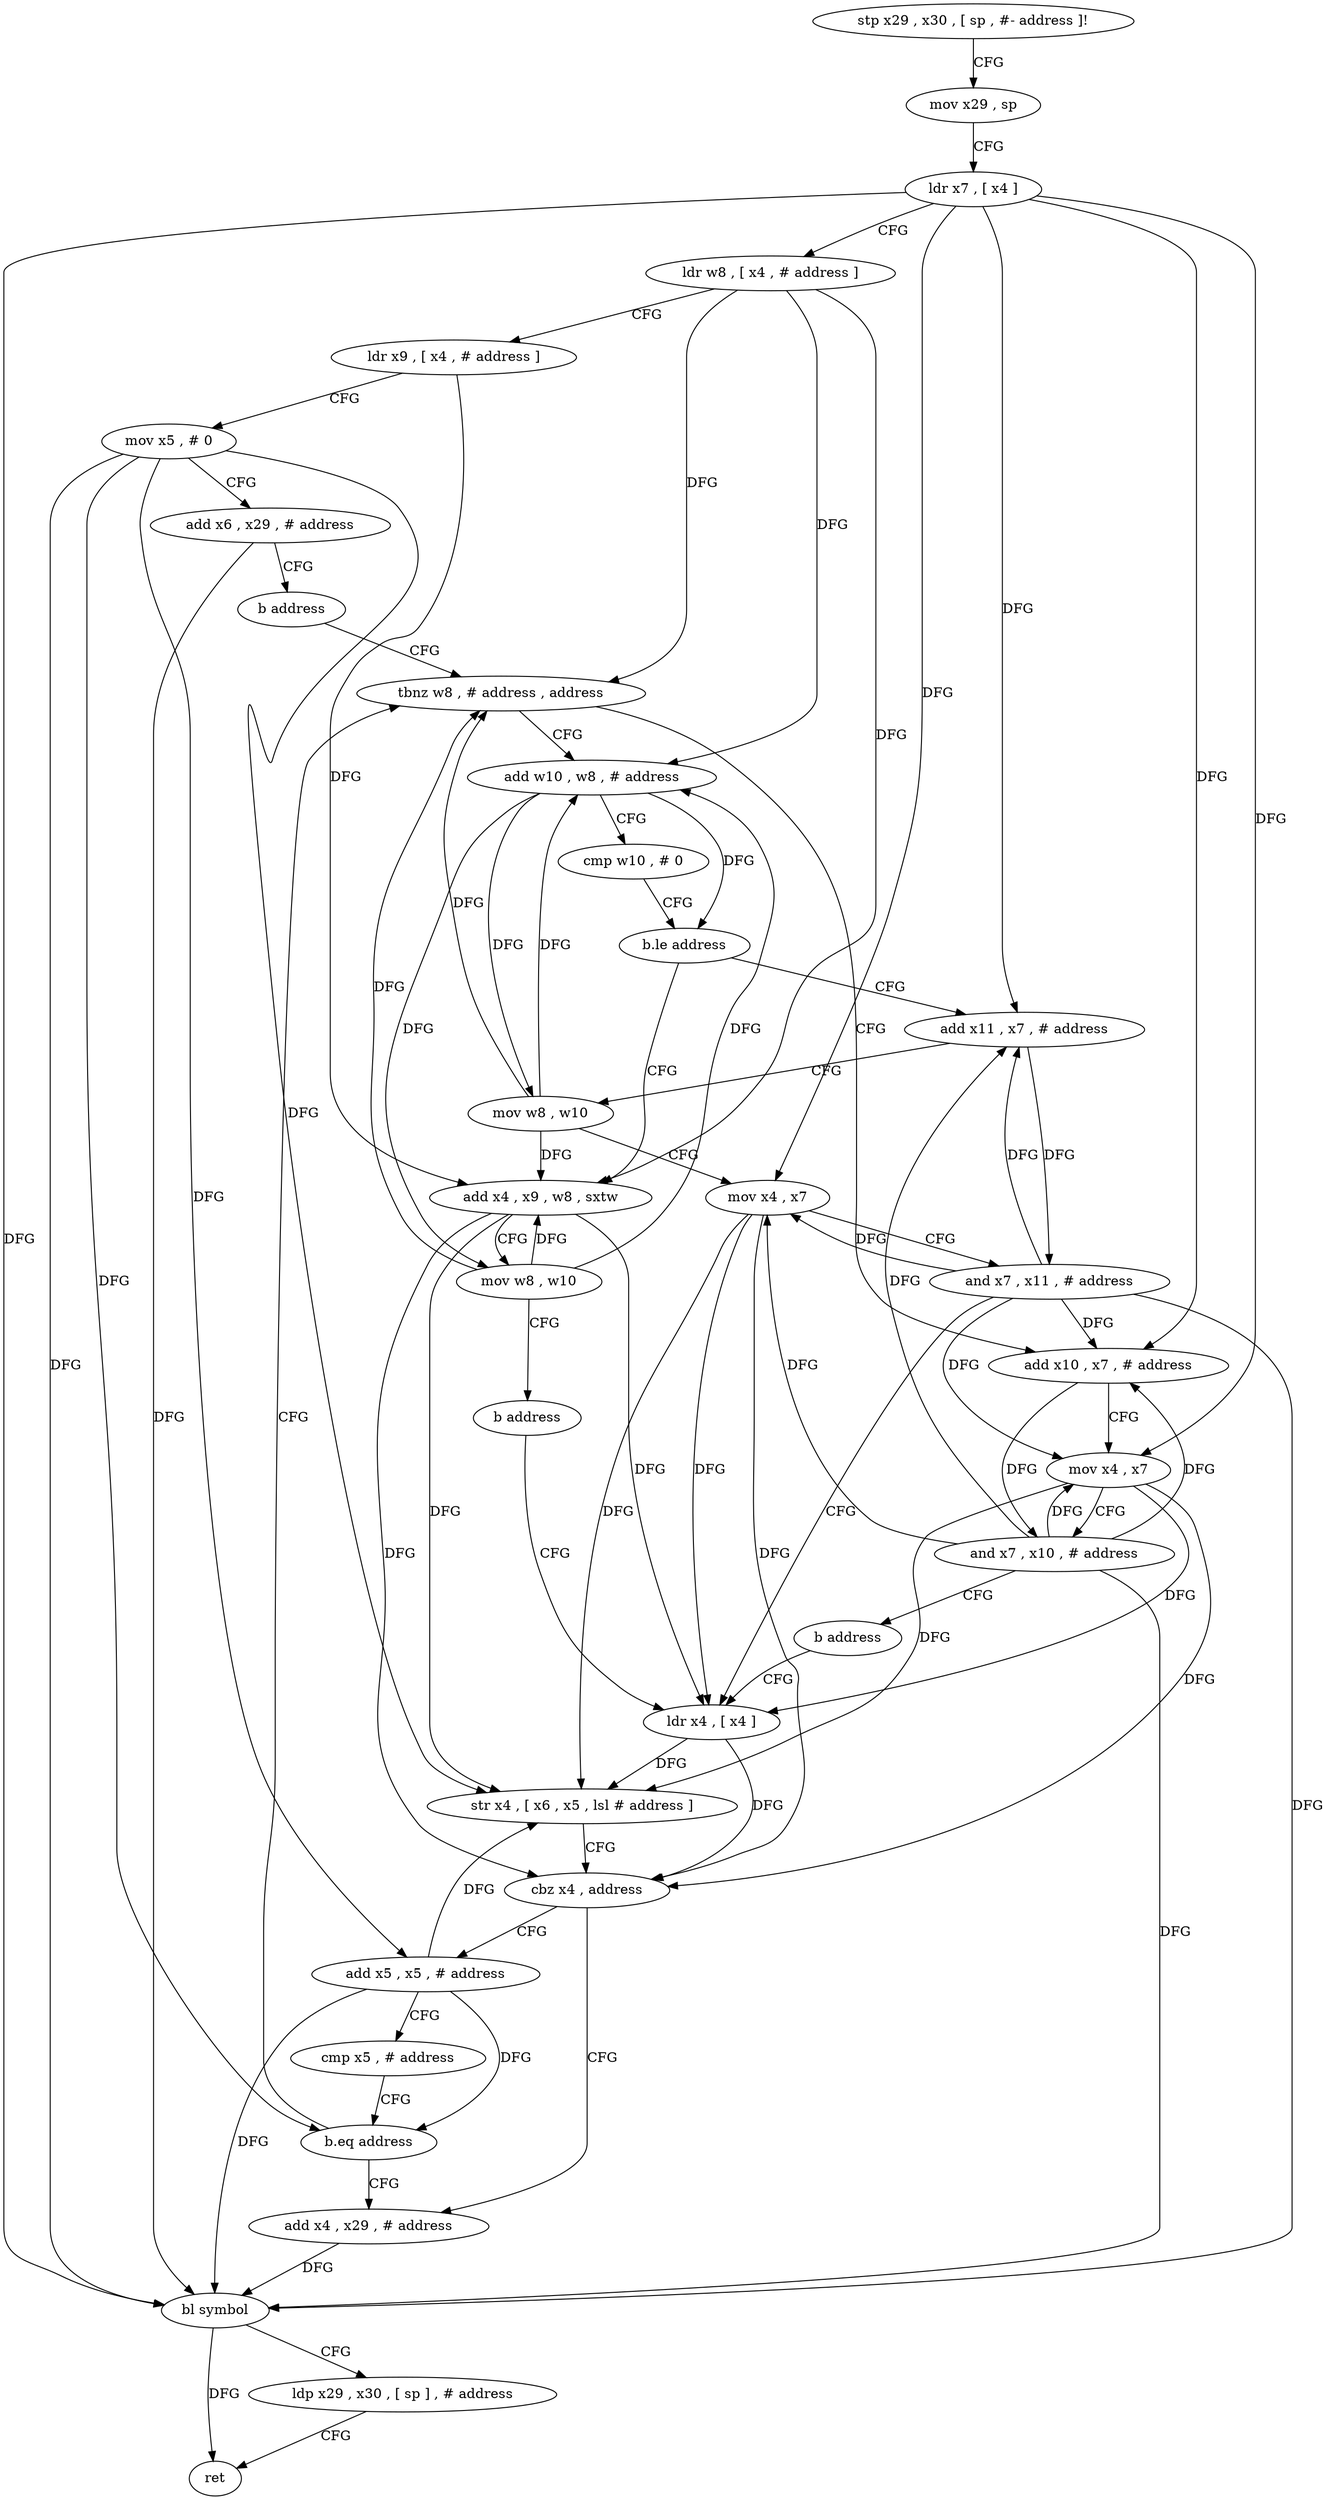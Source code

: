 digraph "func" {
"270904" [label = "stp x29 , x30 , [ sp , #- address ]!" ]
"270908" [label = "mov x29 , sp" ]
"270912" [label = "ldr x7 , [ x4 ]" ]
"270916" [label = "ldr w8 , [ x4 , # address ]" ]
"270920" [label = "ldr x9 , [ x4 , # address ]" ]
"270924" [label = "mov x5 , # 0" ]
"270928" [label = "add x6 , x29 , # address" ]
"270932" [label = "b address" ]
"270988" [label = "tbnz w8 , # address , address" ]
"270936" [label = "add w10 , w8 , # address" ]
"270992" [label = "add x10 , x7 , # address" ]
"270940" [label = "cmp w10 , # 0" ]
"270944" [label = "b.le address" ]
"271008" [label = "add x4 , x9 , w8 , sxtw" ]
"270948" [label = "add x11 , x7 , # address" ]
"270996" [label = "mov x4 , x7" ]
"271000" [label = "and x7 , x10 , # address" ]
"271004" [label = "b address" ]
"270964" [label = "ldr x4 , [ x4 ]" ]
"271012" [label = "mov w8 , w10" ]
"271016" [label = "b address" ]
"270952" [label = "mov w8 , w10" ]
"270956" [label = "mov x4 , x7" ]
"270960" [label = "and x7 , x11 , # address" ]
"270968" [label = "str x4 , [ x6 , x5 , lsl # address ]" ]
"270972" [label = "cbz x4 , address" ]
"271020" [label = "add x4 , x29 , # address" ]
"270976" [label = "add x5 , x5 , # address" ]
"271024" [label = "bl symbol" ]
"271028" [label = "ldp x29 , x30 , [ sp ] , # address" ]
"271032" [label = "ret" ]
"270980" [label = "cmp x5 , # address" ]
"270984" [label = "b.eq address" ]
"270904" -> "270908" [ label = "CFG" ]
"270908" -> "270912" [ label = "CFG" ]
"270912" -> "270916" [ label = "CFG" ]
"270912" -> "270992" [ label = "DFG" ]
"270912" -> "270996" [ label = "DFG" ]
"270912" -> "270948" [ label = "DFG" ]
"270912" -> "270956" [ label = "DFG" ]
"270912" -> "271024" [ label = "DFG" ]
"270916" -> "270920" [ label = "CFG" ]
"270916" -> "270988" [ label = "DFG" ]
"270916" -> "270936" [ label = "DFG" ]
"270916" -> "271008" [ label = "DFG" ]
"270920" -> "270924" [ label = "CFG" ]
"270920" -> "271008" [ label = "DFG" ]
"270924" -> "270928" [ label = "CFG" ]
"270924" -> "270968" [ label = "DFG" ]
"270924" -> "271024" [ label = "DFG" ]
"270924" -> "270976" [ label = "DFG" ]
"270924" -> "270984" [ label = "DFG" ]
"270928" -> "270932" [ label = "CFG" ]
"270928" -> "271024" [ label = "DFG" ]
"270932" -> "270988" [ label = "CFG" ]
"270988" -> "270936" [ label = "CFG" ]
"270988" -> "270992" [ label = "CFG" ]
"270936" -> "270940" [ label = "CFG" ]
"270936" -> "270944" [ label = "DFG" ]
"270936" -> "271012" [ label = "DFG" ]
"270936" -> "270952" [ label = "DFG" ]
"270992" -> "270996" [ label = "CFG" ]
"270992" -> "271000" [ label = "DFG" ]
"270940" -> "270944" [ label = "CFG" ]
"270944" -> "271008" [ label = "CFG" ]
"270944" -> "270948" [ label = "CFG" ]
"271008" -> "271012" [ label = "CFG" ]
"271008" -> "270964" [ label = "DFG" ]
"271008" -> "270968" [ label = "DFG" ]
"271008" -> "270972" [ label = "DFG" ]
"270948" -> "270952" [ label = "CFG" ]
"270948" -> "270960" [ label = "DFG" ]
"270996" -> "271000" [ label = "CFG" ]
"270996" -> "270964" [ label = "DFG" ]
"270996" -> "270968" [ label = "DFG" ]
"270996" -> "270972" [ label = "DFG" ]
"271000" -> "271004" [ label = "CFG" ]
"271000" -> "270992" [ label = "DFG" ]
"271000" -> "270996" [ label = "DFG" ]
"271000" -> "270948" [ label = "DFG" ]
"271000" -> "270956" [ label = "DFG" ]
"271000" -> "271024" [ label = "DFG" ]
"271004" -> "270964" [ label = "CFG" ]
"270964" -> "270968" [ label = "DFG" ]
"270964" -> "270972" [ label = "DFG" ]
"271012" -> "271016" [ label = "CFG" ]
"271012" -> "270988" [ label = "DFG" ]
"271012" -> "270936" [ label = "DFG" ]
"271012" -> "271008" [ label = "DFG" ]
"271016" -> "270964" [ label = "CFG" ]
"270952" -> "270956" [ label = "CFG" ]
"270952" -> "270988" [ label = "DFG" ]
"270952" -> "270936" [ label = "DFG" ]
"270952" -> "271008" [ label = "DFG" ]
"270956" -> "270960" [ label = "CFG" ]
"270956" -> "270964" [ label = "DFG" ]
"270956" -> "270968" [ label = "DFG" ]
"270956" -> "270972" [ label = "DFG" ]
"270960" -> "270964" [ label = "CFG" ]
"270960" -> "270992" [ label = "DFG" ]
"270960" -> "270996" [ label = "DFG" ]
"270960" -> "270948" [ label = "DFG" ]
"270960" -> "270956" [ label = "DFG" ]
"270960" -> "271024" [ label = "DFG" ]
"270968" -> "270972" [ label = "CFG" ]
"270972" -> "271020" [ label = "CFG" ]
"270972" -> "270976" [ label = "CFG" ]
"271020" -> "271024" [ label = "DFG" ]
"270976" -> "270980" [ label = "CFG" ]
"270976" -> "270968" [ label = "DFG" ]
"270976" -> "271024" [ label = "DFG" ]
"270976" -> "270984" [ label = "DFG" ]
"271024" -> "271028" [ label = "CFG" ]
"271024" -> "271032" [ label = "DFG" ]
"271028" -> "271032" [ label = "CFG" ]
"270980" -> "270984" [ label = "CFG" ]
"270984" -> "271020" [ label = "CFG" ]
"270984" -> "270988" [ label = "CFG" ]
}
